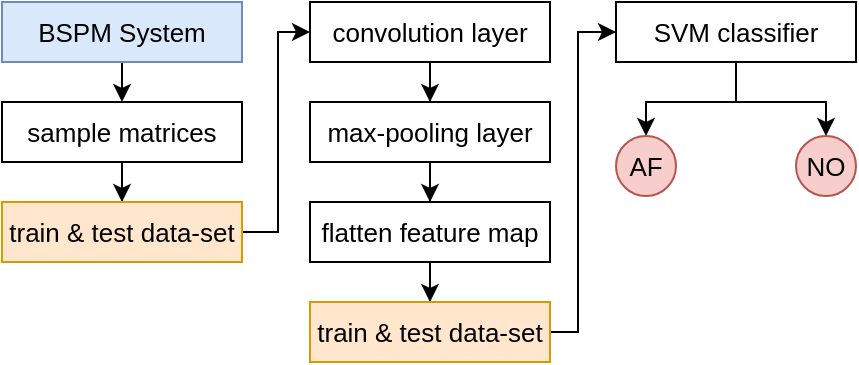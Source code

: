 <mxfile version="13.9.9" type="device"><diagram id="C5RBs43oDa-KdzZeNtuy" name="Page-1"><mxGraphModel dx="1422" dy="22" grid="1" gridSize="10" guides="1" tooltips="1" connect="1" arrows="1" fold="1" page="0" pageScale="1" pageWidth="827" pageHeight="1169" math="0" shadow="0"><root><mxCell id="WIyWlLk6GJQsqaUBKTNV-0"/><mxCell id="WIyWlLk6GJQsqaUBKTNV-1" parent="WIyWlLk6GJQsqaUBKTNV-0"/><mxCell id="YP9b3oWmhVkJl0-otBg3-10" style="edgeStyle=orthogonalEdgeStyle;rounded=0;orthogonalLoop=1;jettySize=auto;html=1;exitX=0.5;exitY=1;exitDx=0;exitDy=0;entryX=0.5;entryY=0;entryDx=0;entryDy=0;fontSize=14;" edge="1" parent="WIyWlLk6GJQsqaUBKTNV-1" source="YP9b3oWmhVkJl0-otBg3-0" target="YP9b3oWmhVkJl0-otBg3-1"><mxGeometry relative="1" as="geometry"/></mxCell><mxCell id="YP9b3oWmhVkJl0-otBg3-0" value="BSPM System" style="rounded=0;whiteSpace=wrap;html=1;fontSize=13;fillColor=#dae8fc;strokeColor=#6c8ebf;" vertex="1" parent="WIyWlLk6GJQsqaUBKTNV-1"><mxGeometry x="42" y="840" width="120" height="30" as="geometry"/></mxCell><mxCell id="YP9b3oWmhVkJl0-otBg3-11" style="edgeStyle=orthogonalEdgeStyle;rounded=0;orthogonalLoop=1;jettySize=auto;html=1;exitX=0.5;exitY=1;exitDx=0;exitDy=0;fontSize=14;" edge="1" parent="WIyWlLk6GJQsqaUBKTNV-1" source="YP9b3oWmhVkJl0-otBg3-1" target="YP9b3oWmhVkJl0-otBg3-2"><mxGeometry relative="1" as="geometry"/></mxCell><mxCell id="YP9b3oWmhVkJl0-otBg3-1" value="sample matrices" style="rounded=0;whiteSpace=wrap;html=1;fontSize=13;" vertex="1" parent="WIyWlLk6GJQsqaUBKTNV-1"><mxGeometry x="42" y="890" width="120" height="30" as="geometry"/></mxCell><mxCell id="YP9b3oWmhVkJl0-otBg3-26" style="edgeStyle=orthogonalEdgeStyle;rounded=0;orthogonalLoop=1;jettySize=auto;html=1;exitX=1;exitY=0.5;exitDx=0;exitDy=0;fontSize=13;" edge="1" parent="WIyWlLk6GJQsqaUBKTNV-1" source="YP9b3oWmhVkJl0-otBg3-2" target="YP9b3oWmhVkJl0-otBg3-3"><mxGeometry relative="1" as="geometry"><Array as="points"><mxPoint x="180" y="955"/><mxPoint x="180" y="855"/></Array></mxGeometry></mxCell><mxCell id="YP9b3oWmhVkJl0-otBg3-2" value="train &amp;amp; test data-set" style="rounded=0;whiteSpace=wrap;html=1;fontSize=13;fillColor=#ffe6cc;strokeColor=#d79b00;" vertex="1" parent="WIyWlLk6GJQsqaUBKTNV-1"><mxGeometry x="42" y="940" width="120" height="30" as="geometry"/></mxCell><mxCell id="YP9b3oWmhVkJl0-otBg3-14" style="edgeStyle=orthogonalEdgeStyle;rounded=0;orthogonalLoop=1;jettySize=auto;html=1;exitX=0.5;exitY=1;exitDx=0;exitDy=0;fontSize=14;" edge="1" parent="WIyWlLk6GJQsqaUBKTNV-1" source="YP9b3oWmhVkJl0-otBg3-3" target="YP9b3oWmhVkJl0-otBg3-4"><mxGeometry relative="1" as="geometry"/></mxCell><mxCell id="YP9b3oWmhVkJl0-otBg3-3" value="convolution layer" style="rounded=0;whiteSpace=wrap;html=1;fontSize=13;" vertex="1" parent="WIyWlLk6GJQsqaUBKTNV-1"><mxGeometry x="196" y="840" width="120" height="30" as="geometry"/></mxCell><mxCell id="YP9b3oWmhVkJl0-otBg3-15" style="edgeStyle=orthogonalEdgeStyle;rounded=0;orthogonalLoop=1;jettySize=auto;html=1;exitX=0.5;exitY=1;exitDx=0;exitDy=0;fontSize=14;" edge="1" parent="WIyWlLk6GJQsqaUBKTNV-1" source="YP9b3oWmhVkJl0-otBg3-4" target="YP9b3oWmhVkJl0-otBg3-5"><mxGeometry relative="1" as="geometry"/></mxCell><mxCell id="YP9b3oWmhVkJl0-otBg3-4" value="max-pooling layer" style="rounded=0;whiteSpace=wrap;html=1;fontSize=13;" vertex="1" parent="WIyWlLk6GJQsqaUBKTNV-1"><mxGeometry x="196" y="890" width="120" height="30" as="geometry"/></mxCell><mxCell id="YP9b3oWmhVkJl0-otBg3-16" style="edgeStyle=orthogonalEdgeStyle;rounded=0;orthogonalLoop=1;jettySize=auto;html=1;exitX=0.5;exitY=1;exitDx=0;exitDy=0;fontSize=14;" edge="1" parent="WIyWlLk6GJQsqaUBKTNV-1" source="YP9b3oWmhVkJl0-otBg3-5" target="YP9b3oWmhVkJl0-otBg3-6"><mxGeometry relative="1" as="geometry"/></mxCell><mxCell id="YP9b3oWmhVkJl0-otBg3-5" value="flatten feature map" style="rounded=0;whiteSpace=wrap;html=1;fontSize=13;" vertex="1" parent="WIyWlLk6GJQsqaUBKTNV-1"><mxGeometry x="196" y="940" width="120" height="30" as="geometry"/></mxCell><mxCell id="YP9b3oWmhVkJl0-otBg3-25" style="edgeStyle=orthogonalEdgeStyle;rounded=0;orthogonalLoop=1;jettySize=auto;html=1;exitX=1;exitY=0.5;exitDx=0;exitDy=0;fontSize=13;" edge="1" parent="WIyWlLk6GJQsqaUBKTNV-1" source="YP9b3oWmhVkJl0-otBg3-6" target="YP9b3oWmhVkJl0-otBg3-7"><mxGeometry relative="1" as="geometry"><Array as="points"><mxPoint x="330" y="1005"/><mxPoint x="330" y="855"/></Array></mxGeometry></mxCell><mxCell id="YP9b3oWmhVkJl0-otBg3-6" value="&lt;span style=&quot;font-size: 13px;&quot;&gt;train &amp;amp; test data-set&lt;/span&gt;" style="rounded=0;whiteSpace=wrap;html=1;fontSize=13;fillColor=#ffe6cc;strokeColor=#d79b00;" vertex="1" parent="WIyWlLk6GJQsqaUBKTNV-1"><mxGeometry x="196" y="990" width="120" height="30" as="geometry"/></mxCell><mxCell id="YP9b3oWmhVkJl0-otBg3-18" style="edgeStyle=orthogonalEdgeStyle;rounded=0;orthogonalLoop=1;jettySize=auto;html=1;exitX=0.5;exitY=1;exitDx=0;exitDy=0;fontSize=14;" edge="1" parent="WIyWlLk6GJQsqaUBKTNV-1" source="YP9b3oWmhVkJl0-otBg3-7" target="YP9b3oWmhVkJl0-otBg3-8"><mxGeometry relative="1" as="geometry"/></mxCell><mxCell id="YP9b3oWmhVkJl0-otBg3-19" style="edgeStyle=orthogonalEdgeStyle;rounded=0;orthogonalLoop=1;jettySize=auto;html=1;exitX=0.5;exitY=1;exitDx=0;exitDy=0;fontSize=14;" edge="1" parent="WIyWlLk6GJQsqaUBKTNV-1" source="YP9b3oWmhVkJl0-otBg3-7" target="YP9b3oWmhVkJl0-otBg3-9"><mxGeometry relative="1" as="geometry"/></mxCell><mxCell id="YP9b3oWmhVkJl0-otBg3-7" value="SVM classifier" style="rounded=0;whiteSpace=wrap;html=1;fontSize=13;" vertex="1" parent="WIyWlLk6GJQsqaUBKTNV-1"><mxGeometry x="349" y="840" width="120" height="30" as="geometry"/></mxCell><mxCell id="YP9b3oWmhVkJl0-otBg3-8" value="AF" style="ellipse;whiteSpace=wrap;html=1;aspect=fixed;fontSize=13;fillColor=#f8cecc;strokeColor=#b85450;" vertex="1" parent="WIyWlLk6GJQsqaUBKTNV-1"><mxGeometry x="349" y="907" width="30" height="30" as="geometry"/></mxCell><mxCell id="YP9b3oWmhVkJl0-otBg3-9" value="NO" style="ellipse;whiteSpace=wrap;html=1;aspect=fixed;fontSize=13;fillColor=#f8cecc;strokeColor=#b85450;" vertex="1" parent="WIyWlLk6GJQsqaUBKTNV-1"><mxGeometry x="439" y="907" width="30" height="30" as="geometry"/></mxCell></root></mxGraphModel></diagram></mxfile>
